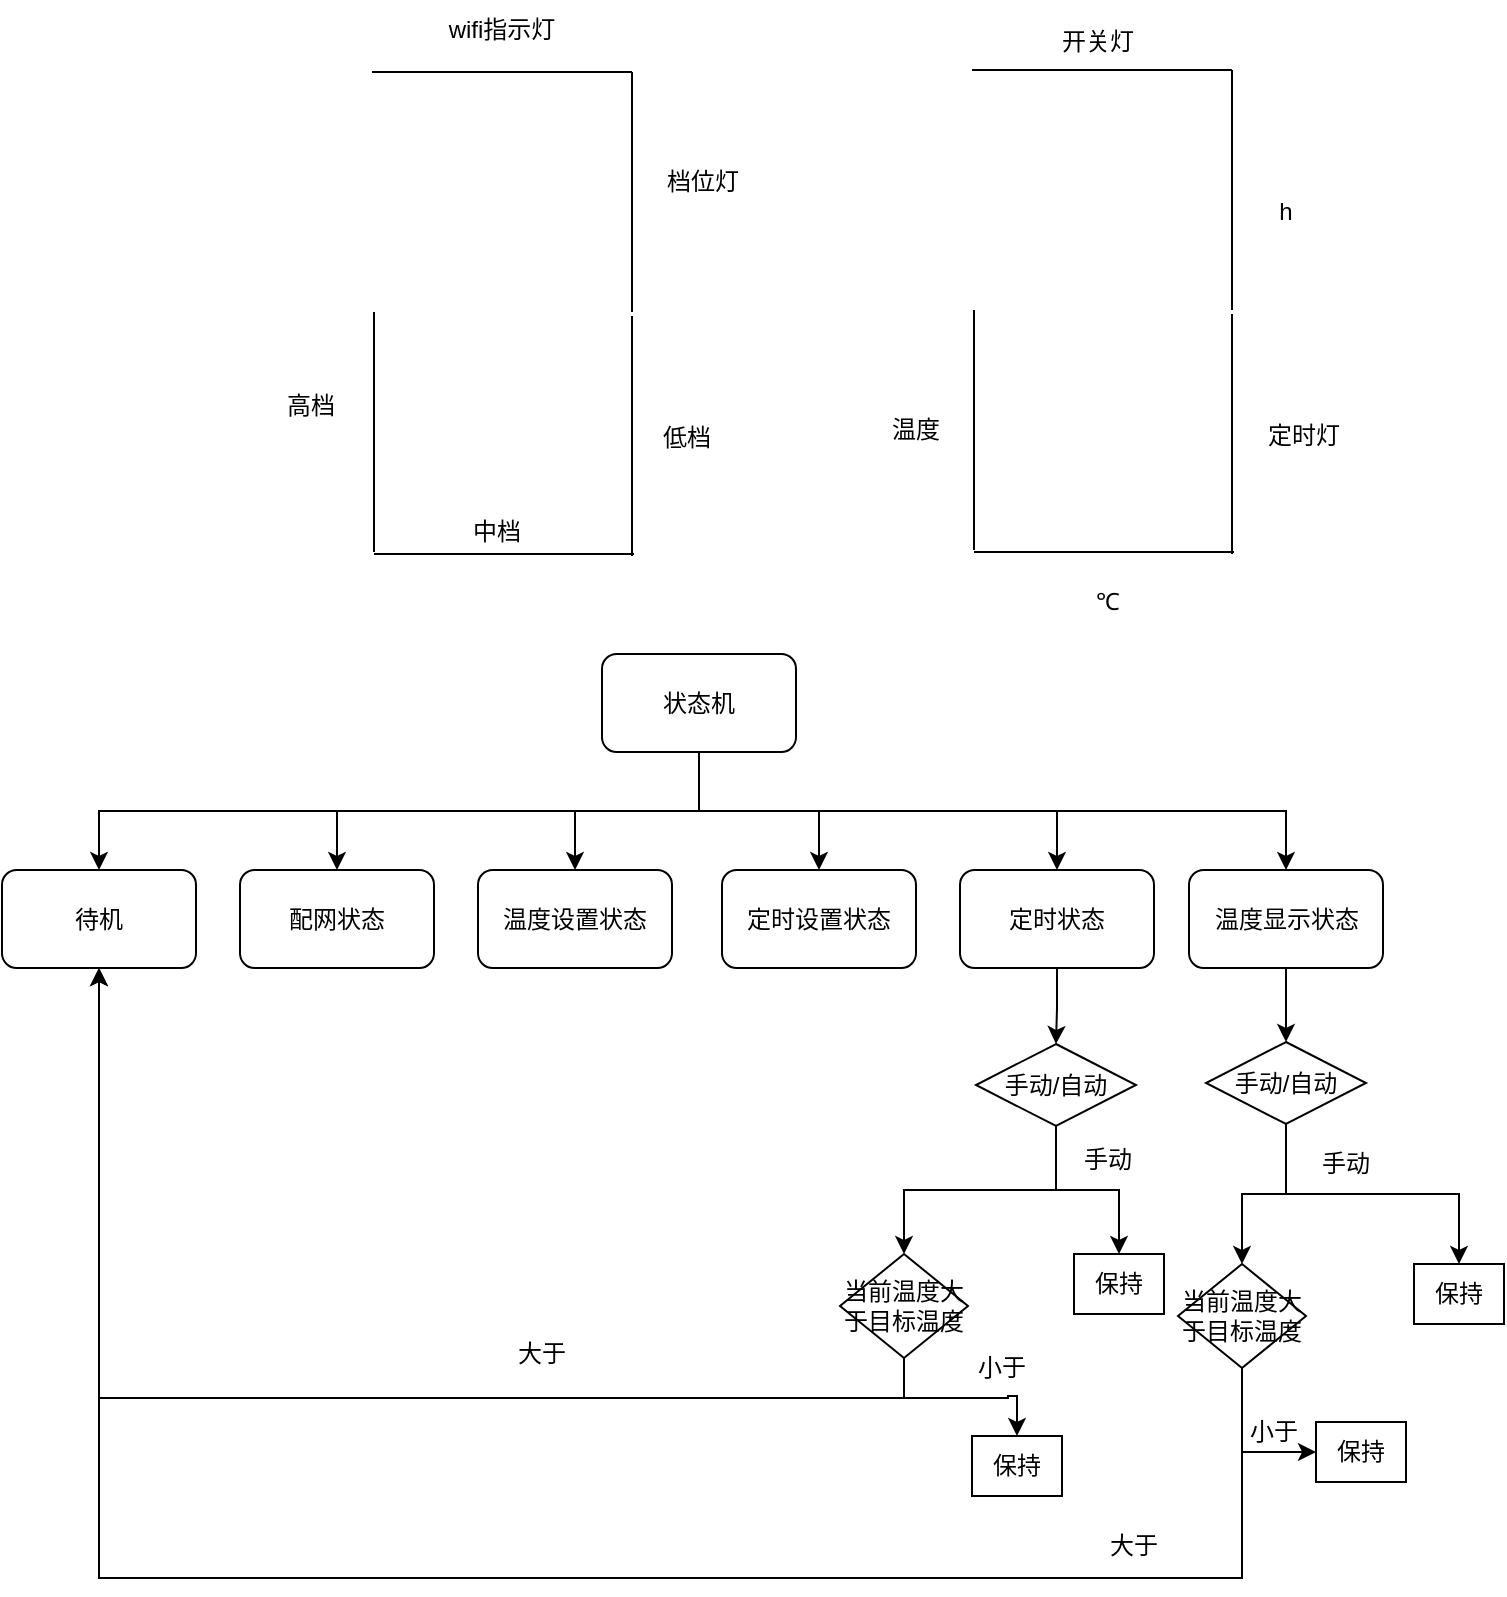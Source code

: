 <mxfile version="16.1.0" type="github">
  <diagram id="NBrz6A2Zbq-XDGS4xQ-9" name="Page-1">
    <mxGraphModel dx="1422" dy="796" grid="0" gridSize="10" guides="1" tooltips="1" connect="1" arrows="1" fold="1" page="1" pageScale="1" pageWidth="827" pageHeight="1169" math="0" shadow="0">
      <root>
        <mxCell id="0" />
        <mxCell id="1" parent="0" />
        <mxCell id="J6WKbtXhoMf6uBBtIhMB-1" value="" style="endArrow=none;html=1;rounded=0;" parent="1" edge="1">
          <mxGeometry width="50" height="50" relative="1" as="geometry">
            <mxPoint x="229" y="415" as="sourcePoint" />
            <mxPoint x="229" y="295" as="targetPoint" />
          </mxGeometry>
        </mxCell>
        <mxCell id="J6WKbtXhoMf6uBBtIhMB-2" value="" style="endArrow=none;html=1;rounded=0;" parent="1" edge="1">
          <mxGeometry width="50" height="50" relative="1" as="geometry">
            <mxPoint x="229" y="416" as="sourcePoint" />
            <mxPoint x="359" y="416" as="targetPoint" />
          </mxGeometry>
        </mxCell>
        <mxCell id="J6WKbtXhoMf6uBBtIhMB-3" value="" style="endArrow=none;html=1;rounded=0;" parent="1" edge="1">
          <mxGeometry width="50" height="50" relative="1" as="geometry">
            <mxPoint x="358" y="417" as="sourcePoint" />
            <mxPoint x="358" y="297" as="targetPoint" />
          </mxGeometry>
        </mxCell>
        <mxCell id="J6WKbtXhoMf6uBBtIhMB-4" value="" style="endArrow=none;html=1;rounded=0;" parent="1" edge="1">
          <mxGeometry width="50" height="50" relative="1" as="geometry">
            <mxPoint x="358" y="295" as="sourcePoint" />
            <mxPoint x="358" y="175" as="targetPoint" />
          </mxGeometry>
        </mxCell>
        <mxCell id="J6WKbtXhoMf6uBBtIhMB-5" value="" style="endArrow=none;html=1;rounded=0;" parent="1" edge="1">
          <mxGeometry width="50" height="50" relative="1" as="geometry">
            <mxPoint x="228" y="175" as="sourcePoint" />
            <mxPoint x="358" y="175" as="targetPoint" />
          </mxGeometry>
        </mxCell>
        <mxCell id="J6WKbtXhoMf6uBBtIhMB-6" value="" style="endArrow=none;html=1;rounded=0;" parent="1" edge="1">
          <mxGeometry width="50" height="50" relative="1" as="geometry">
            <mxPoint x="529" y="414" as="sourcePoint" />
            <mxPoint x="529" y="294" as="targetPoint" />
          </mxGeometry>
        </mxCell>
        <mxCell id="J6WKbtXhoMf6uBBtIhMB-7" value="" style="endArrow=none;html=1;rounded=0;" parent="1" edge="1">
          <mxGeometry width="50" height="50" relative="1" as="geometry">
            <mxPoint x="529" y="415" as="sourcePoint" />
            <mxPoint x="659" y="415" as="targetPoint" />
          </mxGeometry>
        </mxCell>
        <mxCell id="J6WKbtXhoMf6uBBtIhMB-8" value="" style="endArrow=none;html=1;rounded=0;" parent="1" edge="1">
          <mxGeometry width="50" height="50" relative="1" as="geometry">
            <mxPoint x="658" y="416" as="sourcePoint" />
            <mxPoint x="658" y="296" as="targetPoint" />
          </mxGeometry>
        </mxCell>
        <mxCell id="J6WKbtXhoMf6uBBtIhMB-9" value="" style="endArrow=none;html=1;rounded=0;" parent="1" edge="1">
          <mxGeometry width="50" height="50" relative="1" as="geometry">
            <mxPoint x="658" y="294" as="sourcePoint" />
            <mxPoint x="658" y="174" as="targetPoint" />
          </mxGeometry>
        </mxCell>
        <mxCell id="J6WKbtXhoMf6uBBtIhMB-10" value="" style="endArrow=none;html=1;rounded=0;" parent="1" edge="1">
          <mxGeometry width="50" height="50" relative="1" as="geometry">
            <mxPoint x="528" y="174" as="sourcePoint" />
            <mxPoint x="658" y="174" as="targetPoint" />
          </mxGeometry>
        </mxCell>
        <mxCell id="J6WKbtXhoMf6uBBtIhMB-11" value="wifi指示灯" style="text;html=1;strokeColor=none;fillColor=none;align=center;verticalAlign=middle;whiteSpace=wrap;rounded=0;" parent="1" vertex="1">
          <mxGeometry x="263" y="139" width="60" height="30" as="geometry" />
        </mxCell>
        <mxCell id="J6WKbtXhoMf6uBBtIhMB-12" value="档位灯" style="text;html=1;strokeColor=none;fillColor=none;align=center;verticalAlign=middle;whiteSpace=wrap;rounded=0;" parent="1" vertex="1">
          <mxGeometry x="369" y="219" width="49" height="22" as="geometry" />
        </mxCell>
        <mxCell id="J6WKbtXhoMf6uBBtIhMB-13" value="低档" style="text;html=1;strokeColor=none;fillColor=none;align=center;verticalAlign=middle;whiteSpace=wrap;rounded=0;" parent="1" vertex="1">
          <mxGeometry x="361" y="347" width="49" height="22" as="geometry" />
        </mxCell>
        <mxCell id="J6WKbtXhoMf6uBBtIhMB-14" value="中档" style="text;html=1;strokeColor=none;fillColor=none;align=center;verticalAlign=middle;whiteSpace=wrap;rounded=0;" parent="1" vertex="1">
          <mxGeometry x="266" y="394" width="49" height="22" as="geometry" />
        </mxCell>
        <mxCell id="J6WKbtXhoMf6uBBtIhMB-15" value="高档" style="text;html=1;strokeColor=none;fillColor=none;align=center;verticalAlign=middle;whiteSpace=wrap;rounded=0;" parent="1" vertex="1">
          <mxGeometry x="173" y="331" width="49" height="22" as="geometry" />
        </mxCell>
        <mxCell id="J6WKbtXhoMf6uBBtIhMB-16" value="开关灯" style="text;html=1;strokeColor=none;fillColor=none;align=center;verticalAlign=middle;whiteSpace=wrap;rounded=0;" parent="1" vertex="1">
          <mxGeometry x="561" y="145" width="60" height="30" as="geometry" />
        </mxCell>
        <mxCell id="J6WKbtXhoMf6uBBtIhMB-18" value="h" style="text;html=1;strokeColor=none;fillColor=none;align=center;verticalAlign=middle;whiteSpace=wrap;rounded=0;" parent="1" vertex="1">
          <mxGeometry x="655" y="230" width="60" height="30" as="geometry" />
        </mxCell>
        <mxCell id="J6WKbtXhoMf6uBBtIhMB-21" value="定时灯" style="text;html=1;strokeColor=none;fillColor=none;align=center;verticalAlign=middle;whiteSpace=wrap;rounded=0;" parent="1" vertex="1">
          <mxGeometry x="664" y="342" width="60" height="30" as="geometry" />
        </mxCell>
        <mxCell id="J6WKbtXhoMf6uBBtIhMB-22" value="℃" style="text;html=1;strokeColor=none;fillColor=none;align=center;verticalAlign=middle;whiteSpace=wrap;rounded=0;" parent="1" vertex="1">
          <mxGeometry x="566" y="425" width="60" height="30" as="geometry" />
        </mxCell>
        <mxCell id="J6WKbtXhoMf6uBBtIhMB-23" value="温度" style="text;html=1;strokeColor=none;fillColor=none;align=center;verticalAlign=middle;whiteSpace=wrap;rounded=0;" parent="1" vertex="1">
          <mxGeometry x="470" y="339" width="60" height="30" as="geometry" />
        </mxCell>
        <mxCell id="N9chxuBh4ZY3HbkzLcWX-8" style="edgeStyle=orthogonalEdgeStyle;rounded=0;orthogonalLoop=1;jettySize=auto;html=1;exitX=0.5;exitY=1;exitDx=0;exitDy=0;" edge="1" parent="1" source="N9chxuBh4ZY3HbkzLcWX-1" target="N9chxuBh4ZY3HbkzLcWX-2">
          <mxGeometry relative="1" as="geometry" />
        </mxCell>
        <mxCell id="N9chxuBh4ZY3HbkzLcWX-9" style="edgeStyle=orthogonalEdgeStyle;rounded=0;orthogonalLoop=1;jettySize=auto;html=1;exitX=0.5;exitY=1;exitDx=0;exitDy=0;entryX=0.5;entryY=0;entryDx=0;entryDy=0;" edge="1" parent="1" source="N9chxuBh4ZY3HbkzLcWX-1" target="N9chxuBh4ZY3HbkzLcWX-3">
          <mxGeometry relative="1" as="geometry" />
        </mxCell>
        <mxCell id="N9chxuBh4ZY3HbkzLcWX-10" style="edgeStyle=orthogonalEdgeStyle;rounded=0;orthogonalLoop=1;jettySize=auto;html=1;exitX=0.5;exitY=1;exitDx=0;exitDy=0;" edge="1" parent="1" source="N9chxuBh4ZY3HbkzLcWX-1" target="N9chxuBh4ZY3HbkzLcWX-4">
          <mxGeometry relative="1" as="geometry" />
        </mxCell>
        <mxCell id="N9chxuBh4ZY3HbkzLcWX-11" style="edgeStyle=orthogonalEdgeStyle;rounded=0;orthogonalLoop=1;jettySize=auto;html=1;exitX=0.5;exitY=1;exitDx=0;exitDy=0;" edge="1" parent="1" source="N9chxuBh4ZY3HbkzLcWX-1" target="N9chxuBh4ZY3HbkzLcWX-5">
          <mxGeometry relative="1" as="geometry" />
        </mxCell>
        <mxCell id="N9chxuBh4ZY3HbkzLcWX-12" style="edgeStyle=orthogonalEdgeStyle;rounded=0;orthogonalLoop=1;jettySize=auto;html=1;exitX=0.5;exitY=1;exitDx=0;exitDy=0;" edge="1" parent="1" source="N9chxuBh4ZY3HbkzLcWX-1" target="N9chxuBh4ZY3HbkzLcWX-6">
          <mxGeometry relative="1" as="geometry" />
        </mxCell>
        <mxCell id="N9chxuBh4ZY3HbkzLcWX-13" style="edgeStyle=orthogonalEdgeStyle;rounded=0;orthogonalLoop=1;jettySize=auto;html=1;exitX=0.5;exitY=1;exitDx=0;exitDy=0;" edge="1" parent="1" source="N9chxuBh4ZY3HbkzLcWX-1" target="N9chxuBh4ZY3HbkzLcWX-7">
          <mxGeometry relative="1" as="geometry" />
        </mxCell>
        <mxCell id="N9chxuBh4ZY3HbkzLcWX-1" value="状态机" style="rounded=1;whiteSpace=wrap;html=1;" vertex="1" parent="1">
          <mxGeometry x="343" y="466" width="97" height="49" as="geometry" />
        </mxCell>
        <mxCell id="N9chxuBh4ZY3HbkzLcWX-2" value="待机" style="rounded=1;whiteSpace=wrap;html=1;" vertex="1" parent="1">
          <mxGeometry x="43" y="574" width="97" height="49" as="geometry" />
        </mxCell>
        <mxCell id="N9chxuBh4ZY3HbkzLcWX-3" value="配网状态" style="rounded=1;whiteSpace=wrap;html=1;" vertex="1" parent="1">
          <mxGeometry x="162" y="574" width="97" height="49" as="geometry" />
        </mxCell>
        <mxCell id="N9chxuBh4ZY3HbkzLcWX-4" value="温度设置状态" style="rounded=1;whiteSpace=wrap;html=1;" vertex="1" parent="1">
          <mxGeometry x="281" y="574" width="97" height="49" as="geometry" />
        </mxCell>
        <mxCell id="N9chxuBh4ZY3HbkzLcWX-5" value="定时设置状态" style="rounded=1;whiteSpace=wrap;html=1;" vertex="1" parent="1">
          <mxGeometry x="403" y="574" width="97" height="49" as="geometry" />
        </mxCell>
        <mxCell id="N9chxuBh4ZY3HbkzLcWX-20" value="" style="edgeStyle=orthogonalEdgeStyle;rounded=0;orthogonalLoop=1;jettySize=auto;html=1;" edge="1" parent="1" source="N9chxuBh4ZY3HbkzLcWX-6" target="N9chxuBh4ZY3HbkzLcWX-17">
          <mxGeometry relative="1" as="geometry" />
        </mxCell>
        <mxCell id="N9chxuBh4ZY3HbkzLcWX-6" value="定时状态" style="rounded=1;whiteSpace=wrap;html=1;" vertex="1" parent="1">
          <mxGeometry x="522" y="574" width="97" height="49" as="geometry" />
        </mxCell>
        <mxCell id="N9chxuBh4ZY3HbkzLcWX-19" style="edgeStyle=orthogonalEdgeStyle;rounded=0;orthogonalLoop=1;jettySize=auto;html=1;exitX=0.5;exitY=1;exitDx=0;exitDy=0;entryX=0.5;entryY=0;entryDx=0;entryDy=0;" edge="1" parent="1" source="N9chxuBh4ZY3HbkzLcWX-7" target="N9chxuBh4ZY3HbkzLcWX-18">
          <mxGeometry relative="1" as="geometry" />
        </mxCell>
        <mxCell id="N9chxuBh4ZY3HbkzLcWX-7" value="温度显示状态" style="rounded=1;whiteSpace=wrap;html=1;" vertex="1" parent="1">
          <mxGeometry x="636.5" y="574" width="97" height="49" as="geometry" />
        </mxCell>
        <mxCell id="N9chxuBh4ZY3HbkzLcWX-24" style="edgeStyle=orthogonalEdgeStyle;rounded=0;orthogonalLoop=1;jettySize=auto;html=1;exitX=0.5;exitY=1;exitDx=0;exitDy=0;" edge="1" parent="1" source="N9chxuBh4ZY3HbkzLcWX-17" target="N9chxuBh4ZY3HbkzLcWX-21">
          <mxGeometry relative="1" as="geometry" />
        </mxCell>
        <mxCell id="N9chxuBh4ZY3HbkzLcWX-31" style="edgeStyle=orthogonalEdgeStyle;rounded=0;orthogonalLoop=1;jettySize=auto;html=1;exitX=0.5;exitY=1;exitDx=0;exitDy=0;" edge="1" parent="1" source="N9chxuBh4ZY3HbkzLcWX-17" target="N9chxuBh4ZY3HbkzLcWX-30">
          <mxGeometry relative="1" as="geometry" />
        </mxCell>
        <mxCell id="N9chxuBh4ZY3HbkzLcWX-17" value="&lt;span&gt;手动/自动&lt;/span&gt;" style="rhombus;whiteSpace=wrap;html=1;" vertex="1" parent="1">
          <mxGeometry x="530" y="661" width="80" height="41" as="geometry" />
        </mxCell>
        <mxCell id="N9chxuBh4ZY3HbkzLcWX-23" style="edgeStyle=orthogonalEdgeStyle;rounded=0;orthogonalLoop=1;jettySize=auto;html=1;exitX=0.5;exitY=1;exitDx=0;exitDy=0;" edge="1" parent="1" source="N9chxuBh4ZY3HbkzLcWX-18" target="N9chxuBh4ZY3HbkzLcWX-22">
          <mxGeometry relative="1" as="geometry" />
        </mxCell>
        <mxCell id="N9chxuBh4ZY3HbkzLcWX-29" style="edgeStyle=orthogonalEdgeStyle;rounded=0;orthogonalLoop=1;jettySize=auto;html=1;exitX=0.5;exitY=1;exitDx=0;exitDy=0;entryX=0.5;entryY=0;entryDx=0;entryDy=0;" edge="1" parent="1" source="N9chxuBh4ZY3HbkzLcWX-18" target="N9chxuBh4ZY3HbkzLcWX-28">
          <mxGeometry relative="1" as="geometry" />
        </mxCell>
        <mxCell id="N9chxuBh4ZY3HbkzLcWX-18" value="&lt;span&gt;手动/自动&lt;/span&gt;" style="rhombus;whiteSpace=wrap;html=1;" vertex="1" parent="1">
          <mxGeometry x="645" y="660" width="80" height="41" as="geometry" />
        </mxCell>
        <mxCell id="N9chxuBh4ZY3HbkzLcWX-21" value="保持" style="rounded=0;whiteSpace=wrap;html=1;" vertex="1" parent="1">
          <mxGeometry x="579" y="766" width="45" height="30" as="geometry" />
        </mxCell>
        <mxCell id="N9chxuBh4ZY3HbkzLcWX-22" value="保持" style="rounded=0;whiteSpace=wrap;html=1;" vertex="1" parent="1">
          <mxGeometry x="749" y="771" width="45" height="30" as="geometry" />
        </mxCell>
        <mxCell id="N9chxuBh4ZY3HbkzLcWX-25" value="手动" style="text;html=1;strokeColor=none;fillColor=none;align=center;verticalAlign=middle;whiteSpace=wrap;rounded=0;" vertex="1" parent="1">
          <mxGeometry x="566" y="704" width="60" height="30" as="geometry" />
        </mxCell>
        <mxCell id="N9chxuBh4ZY3HbkzLcWX-27" value="手动" style="text;html=1;strokeColor=none;fillColor=none;align=center;verticalAlign=middle;whiteSpace=wrap;rounded=0;" vertex="1" parent="1">
          <mxGeometry x="685" y="706" width="60" height="30" as="geometry" />
        </mxCell>
        <mxCell id="N9chxuBh4ZY3HbkzLcWX-33" style="edgeStyle=orthogonalEdgeStyle;rounded=0;orthogonalLoop=1;jettySize=auto;html=1;exitX=0.5;exitY=1;exitDx=0;exitDy=0;entryX=0.5;entryY=1;entryDx=0;entryDy=0;" edge="1" parent="1" source="N9chxuBh4ZY3HbkzLcWX-28" target="N9chxuBh4ZY3HbkzLcWX-2">
          <mxGeometry relative="1" as="geometry">
            <Array as="points">
              <mxPoint x="663" y="928" />
              <mxPoint x="92" y="928" />
            </Array>
          </mxGeometry>
        </mxCell>
        <mxCell id="N9chxuBh4ZY3HbkzLcWX-39" style="edgeStyle=orthogonalEdgeStyle;rounded=0;orthogonalLoop=1;jettySize=auto;html=1;exitX=0.5;exitY=1;exitDx=0;exitDy=0;entryX=0;entryY=0.5;entryDx=0;entryDy=0;" edge="1" parent="1" source="N9chxuBh4ZY3HbkzLcWX-28" target="N9chxuBh4ZY3HbkzLcWX-37">
          <mxGeometry relative="1" as="geometry" />
        </mxCell>
        <mxCell id="N9chxuBh4ZY3HbkzLcWX-28" value="当前温度大于目标温度" style="rhombus;whiteSpace=wrap;html=1;" vertex="1" parent="1">
          <mxGeometry x="631" y="771" width="64" height="52" as="geometry" />
        </mxCell>
        <mxCell id="N9chxuBh4ZY3HbkzLcWX-32" style="edgeStyle=orthogonalEdgeStyle;rounded=0;orthogonalLoop=1;jettySize=auto;html=1;exitX=0.5;exitY=1;exitDx=0;exitDy=0;entryX=0.5;entryY=1;entryDx=0;entryDy=0;" edge="1" parent="1" source="N9chxuBh4ZY3HbkzLcWX-30" target="N9chxuBh4ZY3HbkzLcWX-2">
          <mxGeometry relative="1" as="geometry" />
        </mxCell>
        <mxCell id="N9chxuBh4ZY3HbkzLcWX-38" style="edgeStyle=orthogonalEdgeStyle;rounded=0;orthogonalLoop=1;jettySize=auto;html=1;exitX=0.5;exitY=1;exitDx=0;exitDy=0;entryX=0.5;entryY=0;entryDx=0;entryDy=0;" edge="1" parent="1" source="N9chxuBh4ZY3HbkzLcWX-30" target="N9chxuBh4ZY3HbkzLcWX-36">
          <mxGeometry relative="1" as="geometry" />
        </mxCell>
        <mxCell id="N9chxuBh4ZY3HbkzLcWX-30" value="当前温度大于目标温度" style="rhombus;whiteSpace=wrap;html=1;" vertex="1" parent="1">
          <mxGeometry x="462" y="766" width="64" height="52" as="geometry" />
        </mxCell>
        <mxCell id="N9chxuBh4ZY3HbkzLcWX-34" value="大于" style="text;html=1;strokeColor=none;fillColor=none;align=center;verticalAlign=middle;whiteSpace=wrap;rounded=0;" vertex="1" parent="1">
          <mxGeometry x="283" y="801" width="60" height="30" as="geometry" />
        </mxCell>
        <mxCell id="N9chxuBh4ZY3HbkzLcWX-35" value="大于" style="text;html=1;strokeColor=none;fillColor=none;align=center;verticalAlign=middle;whiteSpace=wrap;rounded=0;" vertex="1" parent="1">
          <mxGeometry x="579" y="897" width="60" height="30" as="geometry" />
        </mxCell>
        <mxCell id="N9chxuBh4ZY3HbkzLcWX-36" value="保持" style="rounded=0;whiteSpace=wrap;html=1;" vertex="1" parent="1">
          <mxGeometry x="528" y="857" width="45" height="30" as="geometry" />
        </mxCell>
        <mxCell id="N9chxuBh4ZY3HbkzLcWX-37" value="保持" style="rounded=0;whiteSpace=wrap;html=1;" vertex="1" parent="1">
          <mxGeometry x="700" y="850" width="45" height="30" as="geometry" />
        </mxCell>
        <mxCell id="N9chxuBh4ZY3HbkzLcWX-40" value="小于" style="text;html=1;strokeColor=none;fillColor=none;align=center;verticalAlign=middle;whiteSpace=wrap;rounded=0;" vertex="1" parent="1">
          <mxGeometry x="513" y="808" width="60" height="30" as="geometry" />
        </mxCell>
        <mxCell id="N9chxuBh4ZY3HbkzLcWX-41" value="小于" style="text;html=1;strokeColor=none;fillColor=none;align=center;verticalAlign=middle;whiteSpace=wrap;rounded=0;" vertex="1" parent="1">
          <mxGeometry x="649" y="840" width="60" height="30" as="geometry" />
        </mxCell>
      </root>
    </mxGraphModel>
  </diagram>
</mxfile>
